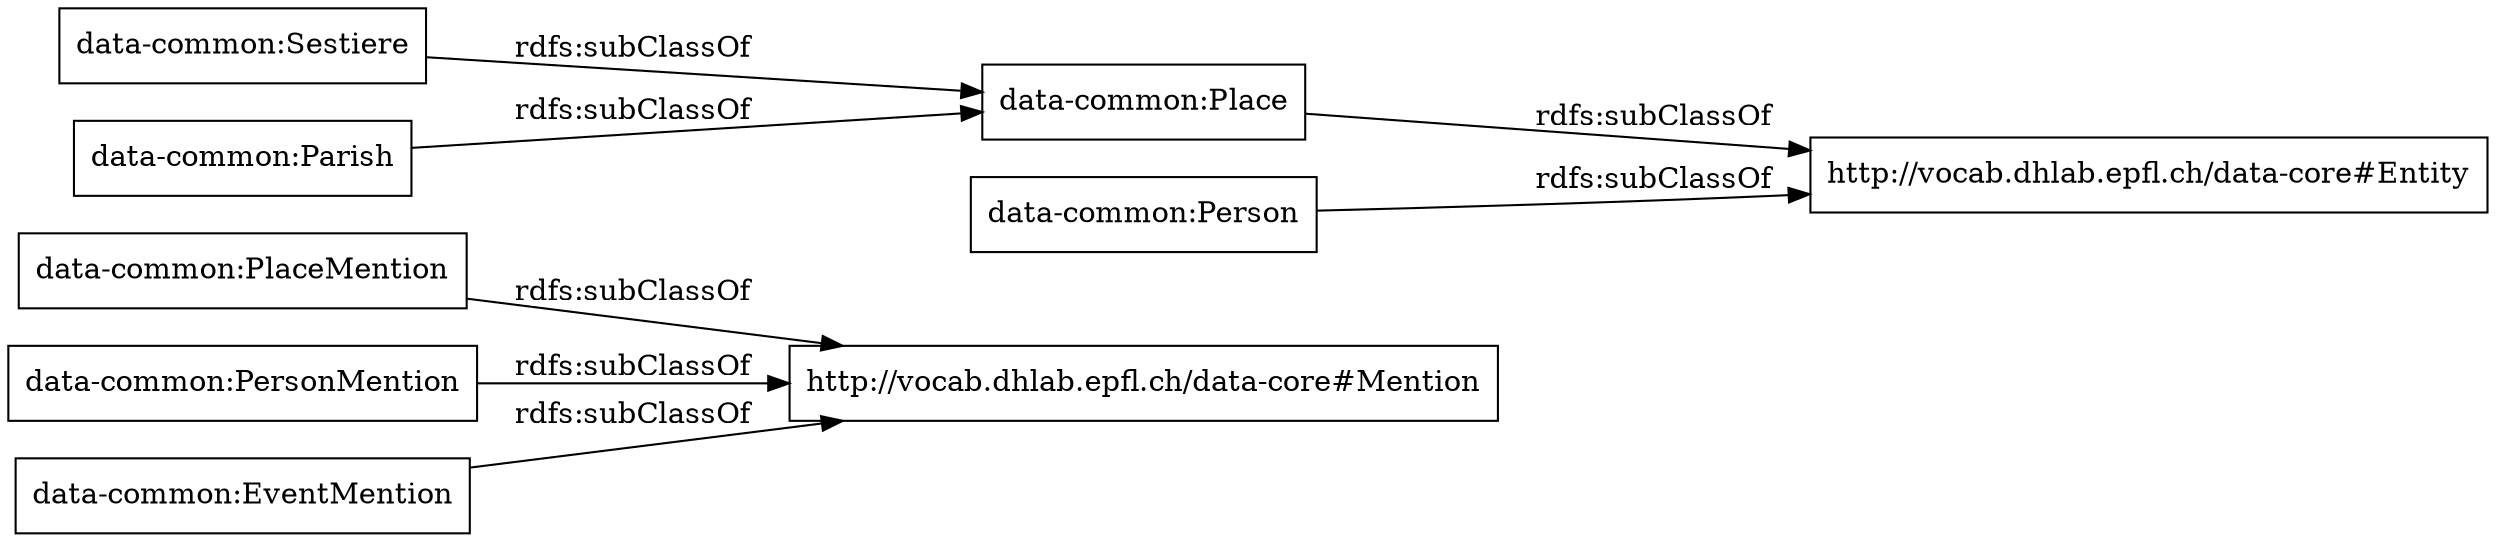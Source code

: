 digraph ar2dtool_diagram { 
rankdir=LR;
size="1000"
node [shape = rectangle, color="black"]; "http://vocab.dhlab.epfl.ch/data-core#Mention" "http://vocab.dhlab.epfl.ch/data-core#Entity" "data-common:Sestiere" "data-common:PlaceMention" "data-common:Place" "data-common:PersonMention" "data-common:Person" "data-common:Parish" "data-common:EventMention" ; /*classes style*/
	"data-common:PersonMention" -> "http://vocab.dhlab.epfl.ch/data-core#Mention" [ label = "rdfs:subClassOf" ];
	"data-common:Place" -> "http://vocab.dhlab.epfl.ch/data-core#Entity" [ label = "rdfs:subClassOf" ];
	"data-common:Sestiere" -> "data-common:Place" [ label = "rdfs:subClassOf" ];
	"data-common:PlaceMention" -> "http://vocab.dhlab.epfl.ch/data-core#Mention" [ label = "rdfs:subClassOf" ];
	"data-common:Parish" -> "data-common:Place" [ label = "rdfs:subClassOf" ];
	"data-common:Person" -> "http://vocab.dhlab.epfl.ch/data-core#Entity" [ label = "rdfs:subClassOf" ];
	"data-common:EventMention" -> "http://vocab.dhlab.epfl.ch/data-core#Mention" [ label = "rdfs:subClassOf" ];

}

